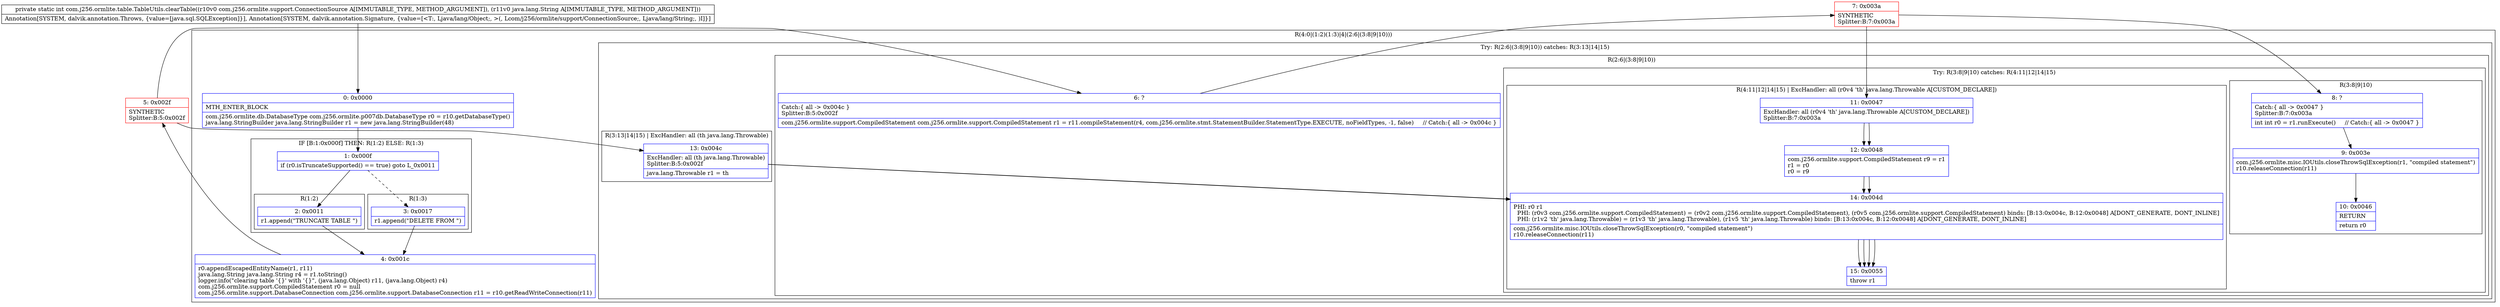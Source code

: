 digraph "CFG forcom.j256.ormlite.table.TableUtils.clearTable(Lcom\/j256\/ormlite\/support\/ConnectionSource;Ljava\/lang\/String;)I" {
subgraph cluster_Region_1903165761 {
label = "R(4:0|(1:2)(1:3)|4|(2:6|(3:8|9|10)))";
node [shape=record,color=blue];
Node_0 [shape=record,label="{0\:\ 0x0000|MTH_ENTER_BLOCK\l|com.j256.ormlite.db.DatabaseType com.j256.ormlite.p007db.DatabaseType r0 = r10.getDatabaseType()\ljava.lang.StringBuilder java.lang.StringBuilder r1 = new java.lang.StringBuilder(48)\l}"];
subgraph cluster_IfRegion_1304997798 {
label = "IF [B:1:0x000f] THEN: R(1:2) ELSE: R(1:3)";
node [shape=record,color=blue];
Node_1 [shape=record,label="{1\:\ 0x000f|if (r0.isTruncateSupported() == true) goto L_0x0011\l}"];
subgraph cluster_Region_1205267393 {
label = "R(1:2)";
node [shape=record,color=blue];
Node_2 [shape=record,label="{2\:\ 0x0011|r1.append(\"TRUNCATE TABLE \")\l}"];
}
subgraph cluster_Region_469244198 {
label = "R(1:3)";
node [shape=record,color=blue];
Node_3 [shape=record,label="{3\:\ 0x0017|r1.append(\"DELETE FROM \")\l}"];
}
}
Node_4 [shape=record,label="{4\:\ 0x001c|r0.appendEscapedEntityName(r1, r11)\ljava.lang.String java.lang.String r4 = r1.toString()\llogger.info(\"clearing table '\{\}' with '\{\}\", (java.lang.Object) r11, (java.lang.Object) r4)\lcom.j256.ormlite.support.CompiledStatement r0 = null\lcom.j256.ormlite.support.DatabaseConnection com.j256.ormlite.support.DatabaseConnection r11 = r10.getReadWriteConnection(r11)\l}"];
subgraph cluster_TryCatchRegion_466970264 {
label = "Try: R(2:6|(3:8|9|10)) catches: R(3:13|14|15)";
node [shape=record,color=blue];
subgraph cluster_Region_1785948433 {
label = "R(2:6|(3:8|9|10))";
node [shape=record,color=blue];
Node_6 [shape=record,label="{6\:\ ?|Catch:\{ all \-\> 0x004c \}\lSplitter:B:5:0x002f\l|com.j256.ormlite.support.CompiledStatement com.j256.ormlite.support.CompiledStatement r1 = r11.compileStatement(r4, com.j256.ormlite.stmt.StatementBuilder.StatementType.EXECUTE, noFieldTypes, \-1, false)     \/\/ Catch:\{ all \-\> 0x004c \}\l}"];
subgraph cluster_TryCatchRegion_1727838502 {
label = "Try: R(3:8|9|10) catches: R(4:11|12|14|15)";
node [shape=record,color=blue];
subgraph cluster_Region_1239163732 {
label = "R(3:8|9|10)";
node [shape=record,color=blue];
Node_8 [shape=record,label="{8\:\ ?|Catch:\{ all \-\> 0x0047 \}\lSplitter:B:7:0x003a\l|int int r0 = r1.runExecute()     \/\/ Catch:\{ all \-\> 0x0047 \}\l}"];
Node_9 [shape=record,label="{9\:\ 0x003e|com.j256.ormlite.misc.IOUtils.closeThrowSqlException(r1, \"compiled statement\")\lr10.releaseConnection(r11)\l}"];
Node_10 [shape=record,label="{10\:\ 0x0046|RETURN\l|return r0\l}"];
}
subgraph cluster_Region_1657691750 {
label = "R(4:11|12|14|15) | ExcHandler: all (r0v4 'th' java.lang.Throwable A[CUSTOM_DECLARE])\l";
node [shape=record,color=blue];
Node_11 [shape=record,label="{11\:\ 0x0047|ExcHandler: all (r0v4 'th' java.lang.Throwable A[CUSTOM_DECLARE])\lSplitter:B:7:0x003a\l}"];
Node_12 [shape=record,label="{12\:\ 0x0048|com.j256.ormlite.support.CompiledStatement r9 = r1\lr1 = r0\lr0 = r9\l}"];
Node_14 [shape=record,label="{14\:\ 0x004d|PHI: r0 r1 \l  PHI: (r0v3 com.j256.ormlite.support.CompiledStatement) = (r0v2 com.j256.ormlite.support.CompiledStatement), (r0v5 com.j256.ormlite.support.CompiledStatement) binds: [B:13:0x004c, B:12:0x0048] A[DONT_GENERATE, DONT_INLINE]\l  PHI: (r1v2 'th' java.lang.Throwable) = (r1v3 'th' java.lang.Throwable), (r1v5 'th' java.lang.Throwable) binds: [B:13:0x004c, B:12:0x0048] A[DONT_GENERATE, DONT_INLINE]\l|com.j256.ormlite.misc.IOUtils.closeThrowSqlException(r0, \"compiled statement\")\lr10.releaseConnection(r11)\l}"];
Node_15 [shape=record,label="{15\:\ 0x0055|throw r1\l}"];
}
}
}
subgraph cluster_Region_305539357 {
label = "R(3:13|14|15) | ExcHandler: all (th java.lang.Throwable)\l";
node [shape=record,color=blue];
Node_13 [shape=record,label="{13\:\ 0x004c|ExcHandler: all (th java.lang.Throwable)\lSplitter:B:5:0x002f\l|java.lang.Throwable r1 = th\l}"];
Node_14 [shape=record,label="{14\:\ 0x004d|PHI: r0 r1 \l  PHI: (r0v3 com.j256.ormlite.support.CompiledStatement) = (r0v2 com.j256.ormlite.support.CompiledStatement), (r0v5 com.j256.ormlite.support.CompiledStatement) binds: [B:13:0x004c, B:12:0x0048] A[DONT_GENERATE, DONT_INLINE]\l  PHI: (r1v2 'th' java.lang.Throwable) = (r1v3 'th' java.lang.Throwable), (r1v5 'th' java.lang.Throwable) binds: [B:13:0x004c, B:12:0x0048] A[DONT_GENERATE, DONT_INLINE]\l|com.j256.ormlite.misc.IOUtils.closeThrowSqlException(r0, \"compiled statement\")\lr10.releaseConnection(r11)\l}"];
Node_15 [shape=record,label="{15\:\ 0x0055|throw r1\l}"];
}
}
}
subgraph cluster_Region_305539357 {
label = "R(3:13|14|15) | ExcHandler: all (th java.lang.Throwable)\l";
node [shape=record,color=blue];
Node_13 [shape=record,label="{13\:\ 0x004c|ExcHandler: all (th java.lang.Throwable)\lSplitter:B:5:0x002f\l|java.lang.Throwable r1 = th\l}"];
Node_14 [shape=record,label="{14\:\ 0x004d|PHI: r0 r1 \l  PHI: (r0v3 com.j256.ormlite.support.CompiledStatement) = (r0v2 com.j256.ormlite.support.CompiledStatement), (r0v5 com.j256.ormlite.support.CompiledStatement) binds: [B:13:0x004c, B:12:0x0048] A[DONT_GENERATE, DONT_INLINE]\l  PHI: (r1v2 'th' java.lang.Throwable) = (r1v3 'th' java.lang.Throwable), (r1v5 'th' java.lang.Throwable) binds: [B:13:0x004c, B:12:0x0048] A[DONT_GENERATE, DONT_INLINE]\l|com.j256.ormlite.misc.IOUtils.closeThrowSqlException(r0, \"compiled statement\")\lr10.releaseConnection(r11)\l}"];
Node_15 [shape=record,label="{15\:\ 0x0055|throw r1\l}"];
}
subgraph cluster_Region_1657691750 {
label = "R(4:11|12|14|15) | ExcHandler: all (r0v4 'th' java.lang.Throwable A[CUSTOM_DECLARE])\l";
node [shape=record,color=blue];
Node_11 [shape=record,label="{11\:\ 0x0047|ExcHandler: all (r0v4 'th' java.lang.Throwable A[CUSTOM_DECLARE])\lSplitter:B:7:0x003a\l}"];
Node_12 [shape=record,label="{12\:\ 0x0048|com.j256.ormlite.support.CompiledStatement r9 = r1\lr1 = r0\lr0 = r9\l}"];
Node_14 [shape=record,label="{14\:\ 0x004d|PHI: r0 r1 \l  PHI: (r0v3 com.j256.ormlite.support.CompiledStatement) = (r0v2 com.j256.ormlite.support.CompiledStatement), (r0v5 com.j256.ormlite.support.CompiledStatement) binds: [B:13:0x004c, B:12:0x0048] A[DONT_GENERATE, DONT_INLINE]\l  PHI: (r1v2 'th' java.lang.Throwable) = (r1v3 'th' java.lang.Throwable), (r1v5 'th' java.lang.Throwable) binds: [B:13:0x004c, B:12:0x0048] A[DONT_GENERATE, DONT_INLINE]\l|com.j256.ormlite.misc.IOUtils.closeThrowSqlException(r0, \"compiled statement\")\lr10.releaseConnection(r11)\l}"];
Node_15 [shape=record,label="{15\:\ 0x0055|throw r1\l}"];
}
Node_5 [shape=record,color=red,label="{5\:\ 0x002f|SYNTHETIC\lSplitter:B:5:0x002f\l}"];
Node_7 [shape=record,color=red,label="{7\:\ 0x003a|SYNTHETIC\lSplitter:B:7:0x003a\l}"];
MethodNode[shape=record,label="{private static int com.j256.ormlite.table.TableUtils.clearTable((r10v0 com.j256.ormlite.support.ConnectionSource A[IMMUTABLE_TYPE, METHOD_ARGUMENT]), (r11v0 java.lang.String A[IMMUTABLE_TYPE, METHOD_ARGUMENT]))  | Annotation[SYSTEM, dalvik.annotation.Throws, \{value=[java.sql.SQLException]\}], Annotation[SYSTEM, dalvik.annotation.Signature, \{value=[\<T:, Ljava\/lang\/Object;, \>(, Lcom\/j256\/ormlite\/support\/ConnectionSource;, Ljava\/lang\/String;, )I]\}]\l}"];
MethodNode -> Node_0;
Node_0 -> Node_1;
Node_1 -> Node_2;
Node_1 -> Node_3[style=dashed];
Node_2 -> Node_4;
Node_3 -> Node_4;
Node_4 -> Node_5;
Node_6 -> Node_7;
Node_8 -> Node_9;
Node_9 -> Node_10;
Node_11 -> Node_12;
Node_12 -> Node_14;
Node_14 -> Node_15;
Node_13 -> Node_14;
Node_14 -> Node_15;
Node_13 -> Node_14;
Node_14 -> Node_15;
Node_11 -> Node_12;
Node_12 -> Node_14;
Node_14 -> Node_15;
Node_5 -> Node_6;
Node_5 -> Node_13;
Node_7 -> Node_8;
Node_7 -> Node_11;
}

